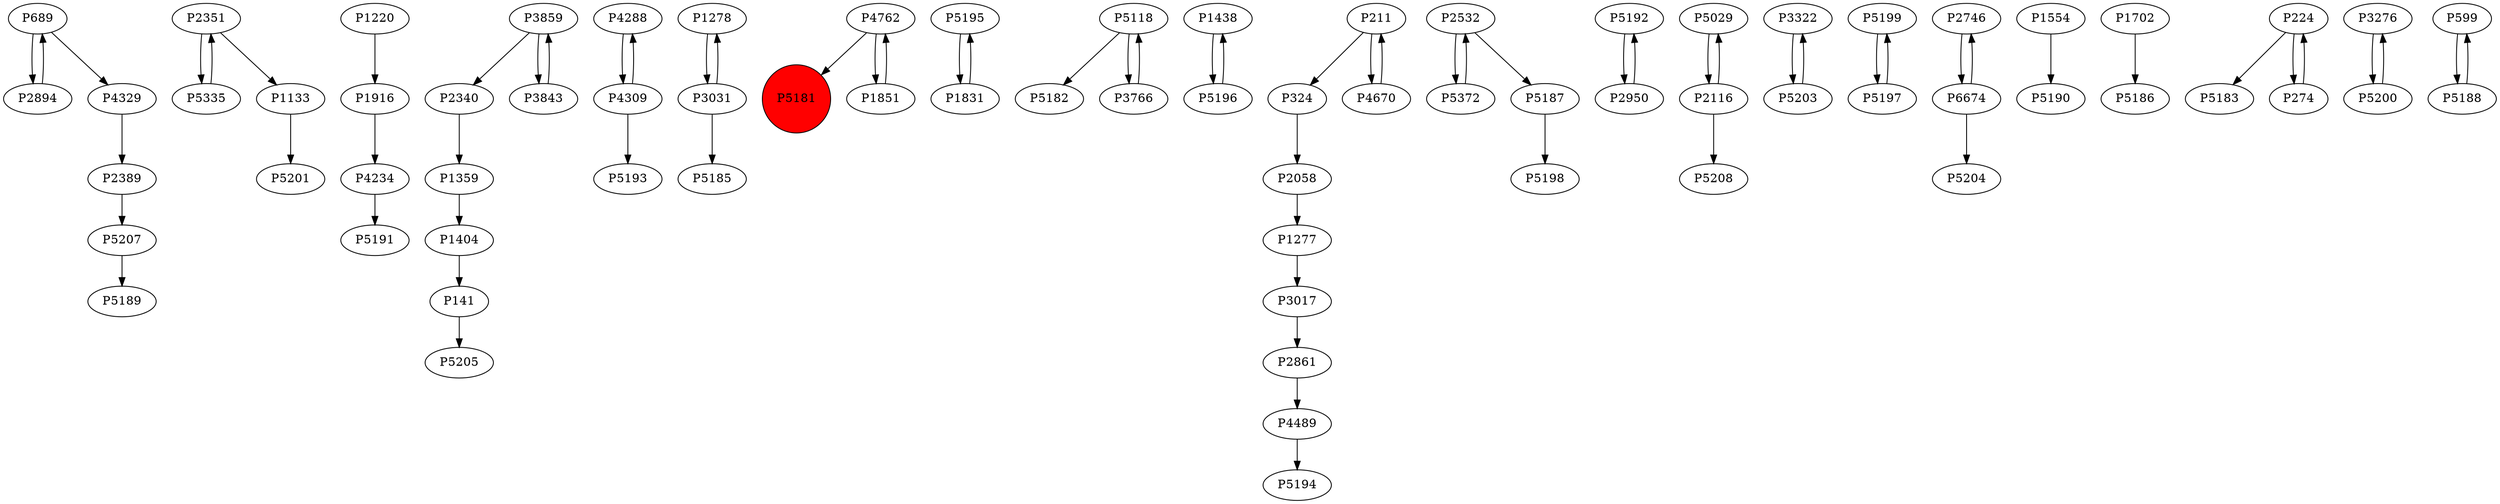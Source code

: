 digraph {
	P689 -> P2894
	P2351 -> P5335
	P1916 -> P4234
	P141 -> P5205
	P4288 -> P4309
	P1278 -> P3031
	P4762 -> P5181
	P5195 -> P1831
	P1404 -> P141
	P5118 -> P5182
	P1438 -> P5196
	P1220 -> P1916
	P1277 -> P3017
	P2894 -> P689
	P2532 -> P5372
	P1851 -> P4762
	P4762 -> P1851
	P5192 -> P2950
	P5029 -> P2116
	P3859 -> P2340
	P324 -> P2058
	P3322 -> P5203
	P5207 -> P5189
	P5199 -> P5197
	P3766 -> P5118
	P5203 -> P3322
	P2746 -> P6674
	P2351 -> P1133
	P211 -> P324
	P1554 -> P5190
	P4670 -> P211
	P2340 -> P1359
	P3859 -> P3843
	P4309 -> P5193
	P4234 -> P5191
	P2389 -> P5207
	P5372 -> P2532
	P1702 -> P5186
	P2116 -> P5208
	P4309 -> P4288
	P5197 -> P5199
	P5187 -> P5198
	P6674 -> P2746
	P3031 -> P5185
	P4489 -> P5194
	P4329 -> P2389
	P224 -> P5183
	P2950 -> P5192
	P3276 -> P5200
	P689 -> P4329
	P3843 -> P3859
	P2116 -> P5029
	P5200 -> P3276
	P2058 -> P1277
	P5335 -> P2351
	P274 -> P224
	P1831 -> P5195
	P211 -> P4670
	P5118 -> P3766
	P3017 -> P2861
	P599 -> P5188
	P5196 -> P1438
	P2861 -> P4489
	P1359 -> P1404
	P1133 -> P5201
	P6674 -> P5204
	P5188 -> P599
	P2532 -> P5187
	P3031 -> P1278
	P224 -> P274
	P5181 [shape=circle]
	P5181 [style=filled]
	P5181 [fillcolor=red]
}